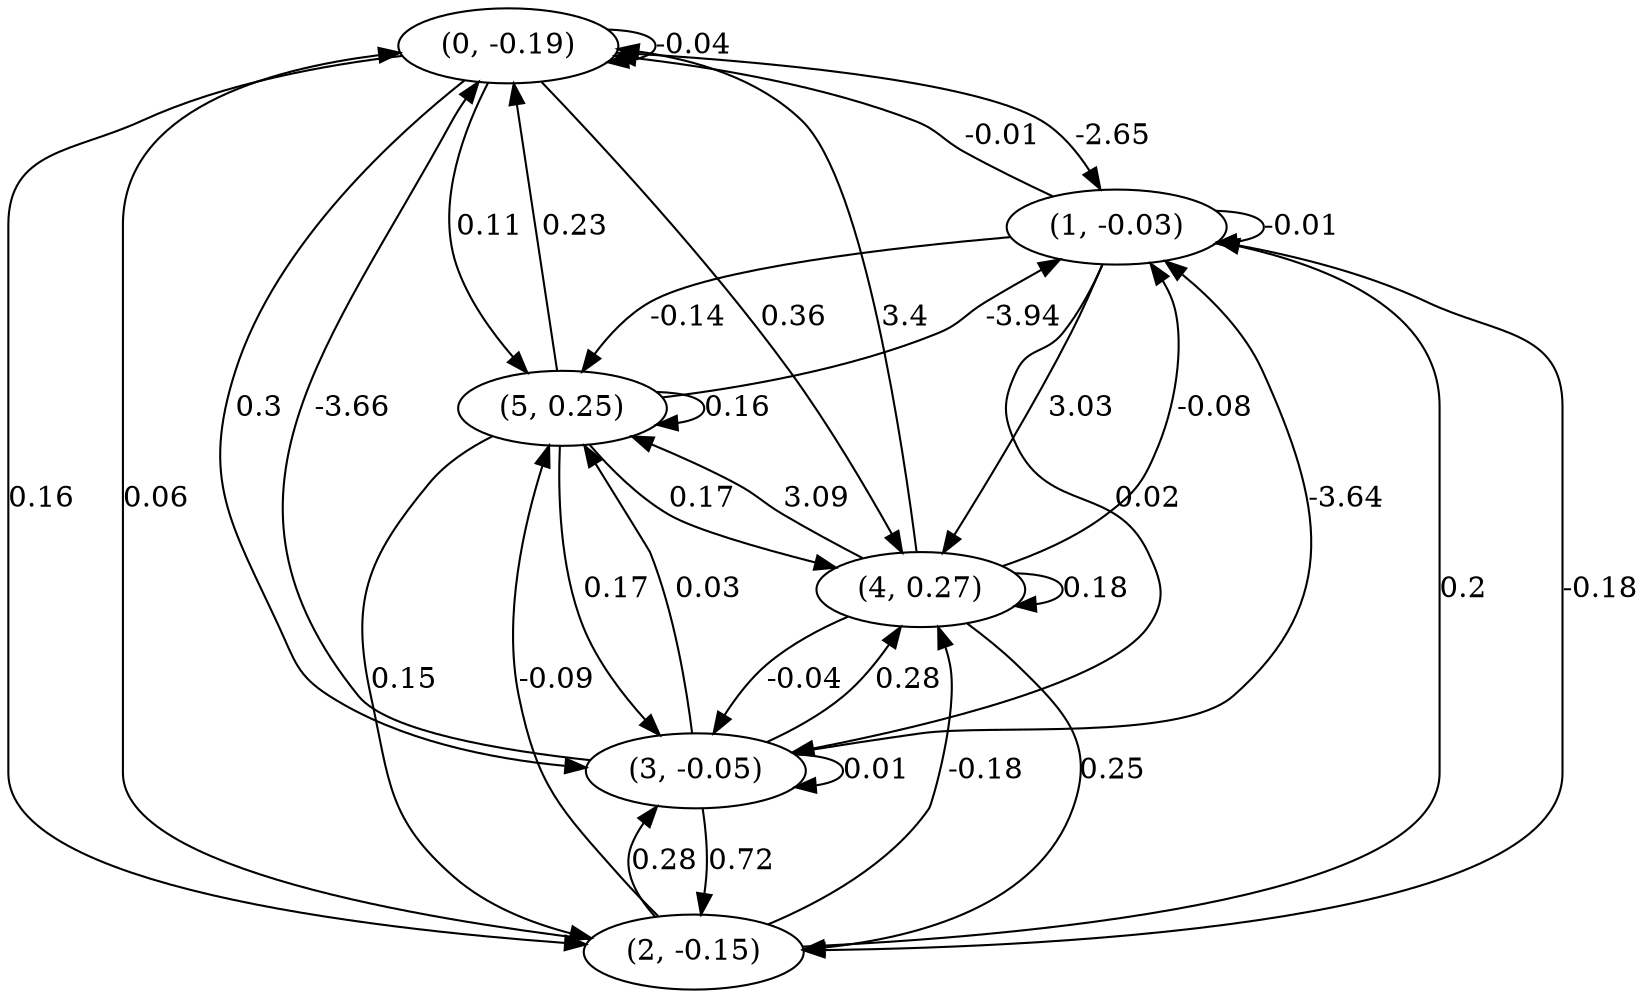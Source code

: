 digraph {
    0 [ label = "(0, -0.19)" ]
    1 [ label = "(1, -0.03)" ]
    2 [ label = "(2, -0.15)" ]
    3 [ label = "(3, -0.05)" ]
    4 [ label = "(4, 0.27)" ]
    5 [ label = "(5, 0.25)" ]
    0 -> 0 [ label = "-0.04" ]
    1 -> 1 [ label = "-0.01" ]
    3 -> 3 [ label = "0.01" ]
    4 -> 4 [ label = "0.18" ]
    5 -> 5 [ label = "0.16" ]
    1 -> 0 [ label = "-0.01" ]
    2 -> 0 [ label = "0.06" ]
    3 -> 0 [ label = "-3.66" ]
    4 -> 0 [ label = "3.4" ]
    5 -> 0 [ label = "0.23" ]
    0 -> 1 [ label = "-2.65" ]
    2 -> 1 [ label = "0.2" ]
    3 -> 1 [ label = "-3.64" ]
    4 -> 1 [ label = "-0.08" ]
    5 -> 1 [ label = "-3.94" ]
    0 -> 2 [ label = "0.16" ]
    1 -> 2 [ label = "-0.18" ]
    3 -> 2 [ label = "0.72" ]
    4 -> 2 [ label = "0.25" ]
    5 -> 2 [ label = "0.15" ]
    0 -> 3 [ label = "0.3" ]
    1 -> 3 [ label = "0.02" ]
    2 -> 3 [ label = "0.28" ]
    4 -> 3 [ label = "-0.04" ]
    5 -> 3 [ label = "0.17" ]
    0 -> 4 [ label = "0.36" ]
    1 -> 4 [ label = "3.03" ]
    2 -> 4 [ label = "-0.18" ]
    3 -> 4 [ label = "0.28" ]
    5 -> 4 [ label = "0.17" ]
    0 -> 5 [ label = "0.11" ]
    1 -> 5 [ label = "-0.14" ]
    2 -> 5 [ label = "-0.09" ]
    3 -> 5 [ label = "0.03" ]
    4 -> 5 [ label = "3.09" ]
}

